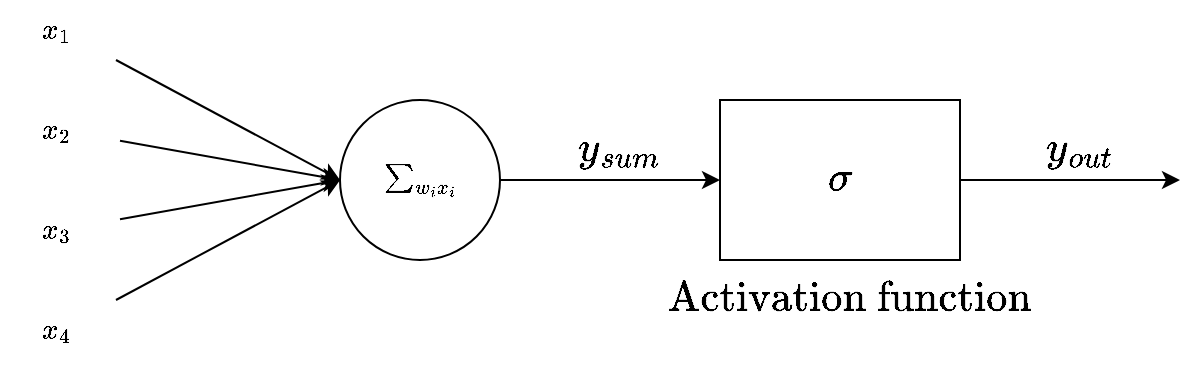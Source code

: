 <mxfile version="20.6.2" type="device"><diagram id="D8cXgHlvES5UZOcuIzcH" name="Seite-1"><mxGraphModel dx="784" dy="1037" grid="1" gridSize="10" guides="1" tooltips="1" connect="1" arrows="1" fold="1" page="1" pageScale="1" pageWidth="827" pageHeight="1169" math="1" shadow="0"><root><mxCell id="0"/><mxCell id="1" parent="0"/><mxCell id="f90_7K_f1Otad29Akm8B-59" style="edgeStyle=elbowEdgeStyle;rounded=0;jumpSize=10;orthogonalLoop=1;jettySize=auto;html=1;fontSize=18;endArrow=classic;endFill=1;" parent="1" source="f90_7K_f1Otad29Akm8B-60" target="f90_7K_f1Otad29Akm8B-69" edge="1"><mxGeometry relative="1" as="geometry"/></mxCell><mxCell id="f90_7K_f1Otad29Akm8B-60" value="\(\sum_{w_ix_i}\)" style="ellipse;whiteSpace=wrap;html=1;aspect=fixed;" parent="1" vertex="1"><mxGeometry x="200" y="500" width="80" height="80" as="geometry"/></mxCell><mxCell id="f90_7K_f1Otad29Akm8B-61" style="edgeStyle=none;rounded=0;orthogonalLoop=1;jettySize=auto;html=1;entryX=0;entryY=0.5;entryDx=0;entryDy=0;" parent="1" source="f90_7K_f1Otad29Akm8B-62" target="f90_7K_f1Otad29Akm8B-60" edge="1"><mxGeometry relative="1" as="geometry"/></mxCell><mxCell id="f90_7K_f1Otad29Akm8B-62" value="\(x_4\)&amp;nbsp;" style="text;html=1;strokeColor=none;fillColor=none;align=center;verticalAlign=middle;whiteSpace=wrap;rounded=0;" parent="1" vertex="1"><mxGeometry x="30" y="600" width="60" height="30" as="geometry"/></mxCell><mxCell id="f90_7K_f1Otad29Akm8B-63" style="edgeStyle=none;rounded=0;orthogonalLoop=1;jettySize=auto;html=1;entryX=0;entryY=0.5;entryDx=0;entryDy=0;" parent="1" source="f90_7K_f1Otad29Akm8B-64" target="f90_7K_f1Otad29Akm8B-60" edge="1"><mxGeometry relative="1" as="geometry"/></mxCell><mxCell id="f90_7K_f1Otad29Akm8B-64" value="\(x_3\)&amp;nbsp;" style="text;html=1;strokeColor=none;fillColor=none;align=center;verticalAlign=middle;whiteSpace=wrap;rounded=0;" parent="1" vertex="1"><mxGeometry x="30" y="550" width="60" height="30" as="geometry"/></mxCell><mxCell id="f90_7K_f1Otad29Akm8B-65" style="edgeStyle=none;rounded=0;orthogonalLoop=1;jettySize=auto;html=1;entryX=0;entryY=0.5;entryDx=0;entryDy=0;" parent="1" source="f90_7K_f1Otad29Akm8B-66" target="f90_7K_f1Otad29Akm8B-60" edge="1"><mxGeometry relative="1" as="geometry"/></mxCell><mxCell id="f90_7K_f1Otad29Akm8B-66" value="\(x_2\)&amp;nbsp;" style="text;html=1;strokeColor=none;fillColor=none;align=center;verticalAlign=middle;whiteSpace=wrap;rounded=0;" parent="1" vertex="1"><mxGeometry x="30" y="500" width="60" height="30" as="geometry"/></mxCell><mxCell id="f90_7K_f1Otad29Akm8B-67" style="rounded=0;orthogonalLoop=1;jettySize=auto;html=1;entryX=0;entryY=0.5;entryDx=0;entryDy=0;" parent="1" source="f90_7K_f1Otad29Akm8B-68" target="f90_7K_f1Otad29Akm8B-60" edge="1"><mxGeometry relative="1" as="geometry"/></mxCell><mxCell id="f90_7K_f1Otad29Akm8B-68" value="\(x_1\)&amp;nbsp;" style="text;html=1;strokeColor=none;fillColor=none;align=center;verticalAlign=middle;whiteSpace=wrap;rounded=0;" parent="1" vertex="1"><mxGeometry x="30" y="450" width="60" height="30" as="geometry"/></mxCell><mxCell id="f90_7K_f1Otad29Akm8B-69" value="" style="rounded=0;whiteSpace=wrap;html=1;" parent="1" vertex="1"><mxGeometry x="390" y="500" width="120" height="80" as="geometry"/></mxCell><mxCell id="f90_7K_f1Otad29Akm8B-75" value="\(y_{sum}\)" style="text;html=1;strokeColor=none;fillColor=none;align=center;verticalAlign=middle;whiteSpace=wrap;rounded=0;strokeWidth=1;fontSize=18;" parent="1" vertex="1"><mxGeometry x="310" y="510" width="60" height="30" as="geometry"/></mxCell><mxCell id="f90_7K_f1Otad29Akm8B-76" style="edgeStyle=elbowEdgeStyle;rounded=0;jumpSize=10;orthogonalLoop=1;jettySize=auto;html=1;fontSize=18;endArrow=classic;endFill=1;" parent="1" edge="1"><mxGeometry relative="1" as="geometry"><mxPoint x="510" y="540" as="sourcePoint"/><mxPoint x="620" y="540" as="targetPoint"/></mxGeometry></mxCell><mxCell id="f90_7K_f1Otad29Akm8B-77" value="\(y_{out}\)" style="text;html=1;strokeColor=none;fillColor=none;align=center;verticalAlign=middle;whiteSpace=wrap;rounded=0;strokeWidth=1;fontSize=18;" parent="1" vertex="1"><mxGeometry x="540" y="510" width="60" height="30" as="geometry"/></mxCell><mxCell id="f90_7K_f1Otad29Akm8B-82" value="\(\sigma\)" style="text;html=1;strokeColor=none;fillColor=none;align=center;verticalAlign=middle;whiteSpace=wrap;rounded=0;strokeWidth=1;fontSize=18;" parent="1" vertex="1"><mxGeometry x="420" y="525" width="60" height="30" as="geometry"/></mxCell><mxCell id="f90_7K_f1Otad29Akm8B-85" value="\(\text{Activation function}\)" style="text;html=1;strokeColor=none;fillColor=none;align=center;verticalAlign=middle;whiteSpace=wrap;rounded=0;strokeWidth=1;fontSize=18;" parent="1" vertex="1"><mxGeometry x="425" y="585" width="60" height="30" as="geometry"/></mxCell></root></mxGraphModel></diagram></mxfile>